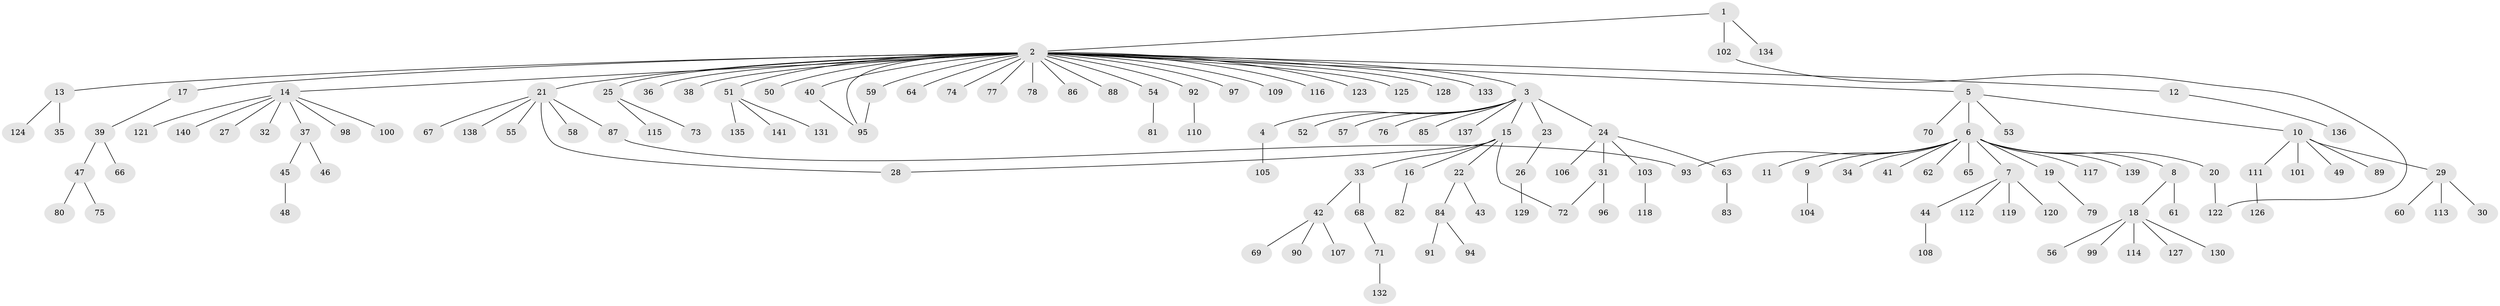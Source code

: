 // Generated by graph-tools (version 1.1) at 2025/14/03/09/25 04:14:33]
// undirected, 141 vertices, 146 edges
graph export_dot {
graph [start="1"]
  node [color=gray90,style=filled];
  1;
  2;
  3;
  4;
  5;
  6;
  7;
  8;
  9;
  10;
  11;
  12;
  13;
  14;
  15;
  16;
  17;
  18;
  19;
  20;
  21;
  22;
  23;
  24;
  25;
  26;
  27;
  28;
  29;
  30;
  31;
  32;
  33;
  34;
  35;
  36;
  37;
  38;
  39;
  40;
  41;
  42;
  43;
  44;
  45;
  46;
  47;
  48;
  49;
  50;
  51;
  52;
  53;
  54;
  55;
  56;
  57;
  58;
  59;
  60;
  61;
  62;
  63;
  64;
  65;
  66;
  67;
  68;
  69;
  70;
  71;
  72;
  73;
  74;
  75;
  76;
  77;
  78;
  79;
  80;
  81;
  82;
  83;
  84;
  85;
  86;
  87;
  88;
  89;
  90;
  91;
  92;
  93;
  94;
  95;
  96;
  97;
  98;
  99;
  100;
  101;
  102;
  103;
  104;
  105;
  106;
  107;
  108;
  109;
  110;
  111;
  112;
  113;
  114;
  115;
  116;
  117;
  118;
  119;
  120;
  121;
  122;
  123;
  124;
  125;
  126;
  127;
  128;
  129;
  130;
  131;
  132;
  133;
  134;
  135;
  136;
  137;
  138;
  139;
  140;
  141;
  1 -- 2;
  1 -- 102;
  1 -- 134;
  2 -- 3;
  2 -- 5;
  2 -- 12;
  2 -- 13;
  2 -- 14;
  2 -- 17;
  2 -- 21;
  2 -- 25;
  2 -- 36;
  2 -- 38;
  2 -- 40;
  2 -- 50;
  2 -- 51;
  2 -- 54;
  2 -- 59;
  2 -- 64;
  2 -- 74;
  2 -- 77;
  2 -- 78;
  2 -- 86;
  2 -- 88;
  2 -- 92;
  2 -- 95;
  2 -- 97;
  2 -- 109;
  2 -- 116;
  2 -- 123;
  2 -- 125;
  2 -- 128;
  2 -- 133;
  3 -- 4;
  3 -- 15;
  3 -- 23;
  3 -- 24;
  3 -- 52;
  3 -- 57;
  3 -- 76;
  3 -- 85;
  3 -- 137;
  4 -- 105;
  5 -- 6;
  5 -- 10;
  5 -- 53;
  5 -- 70;
  6 -- 7;
  6 -- 8;
  6 -- 9;
  6 -- 11;
  6 -- 19;
  6 -- 20;
  6 -- 34;
  6 -- 41;
  6 -- 62;
  6 -- 65;
  6 -- 93;
  6 -- 117;
  6 -- 139;
  7 -- 44;
  7 -- 112;
  7 -- 119;
  7 -- 120;
  8 -- 18;
  8 -- 61;
  9 -- 104;
  10 -- 29;
  10 -- 49;
  10 -- 89;
  10 -- 101;
  10 -- 111;
  12 -- 136;
  13 -- 35;
  13 -- 124;
  14 -- 27;
  14 -- 32;
  14 -- 37;
  14 -- 98;
  14 -- 100;
  14 -- 121;
  14 -- 140;
  15 -- 16;
  15 -- 22;
  15 -- 28;
  15 -- 33;
  15 -- 72;
  16 -- 82;
  17 -- 39;
  18 -- 56;
  18 -- 99;
  18 -- 114;
  18 -- 127;
  18 -- 130;
  19 -- 79;
  20 -- 122;
  21 -- 28;
  21 -- 55;
  21 -- 58;
  21 -- 67;
  21 -- 87;
  21 -- 138;
  22 -- 43;
  22 -- 84;
  23 -- 26;
  24 -- 31;
  24 -- 63;
  24 -- 103;
  24 -- 106;
  25 -- 73;
  25 -- 115;
  26 -- 129;
  29 -- 30;
  29 -- 60;
  29 -- 113;
  31 -- 72;
  31 -- 96;
  33 -- 42;
  33 -- 68;
  37 -- 45;
  37 -- 46;
  39 -- 47;
  39 -- 66;
  40 -- 95;
  42 -- 69;
  42 -- 90;
  42 -- 107;
  44 -- 108;
  45 -- 48;
  47 -- 75;
  47 -- 80;
  51 -- 131;
  51 -- 135;
  51 -- 141;
  54 -- 81;
  59 -- 95;
  63 -- 83;
  68 -- 71;
  71 -- 132;
  84 -- 91;
  84 -- 94;
  87 -- 93;
  92 -- 110;
  102 -- 122;
  103 -- 118;
  111 -- 126;
}
